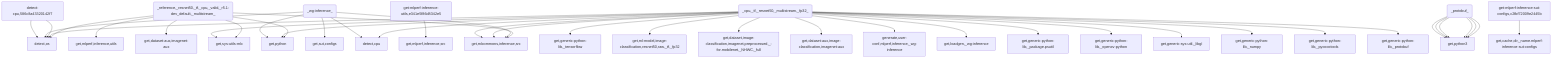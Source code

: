 graph TD
    app-mlperf-inference,d775cac873ee4231_(_reference,_resnet50,_tf,_cpu,_valid,_r5.1-dev_default,_multistream_) --> detect,os
    app-mlperf-inference,d775cac873ee4231_(_reference,_resnet50,_tf,_cpu,_valid,_r5.1-dev_default,_multistream_) --> get,sys-utils-mlc
    app-mlperf-inference,d775cac873ee4231_(_reference,_resnet50,_tf,_cpu,_valid,_r5.1-dev_default,_multistream_) --> get,python
    app-mlperf-inference,d775cac873ee4231_(_reference,_resnet50,_tf,_cpu,_valid,_r5.1-dev_default,_multistream_) --> get,mlcommons,inference,src
    get-mlperf-inference-utils,e341e5f86d8342e5 --> get,mlperf,inference,src
    app-mlperf-inference,d775cac873ee4231_(_reference,_resnet50,_tf,_cpu,_valid,_r5.1-dev_default,_multistream_) --> get,mlperf,inference,utils
    app-mlperf-inference,d775cac873ee4231_(_reference,_resnet50,_tf,_cpu,_valid,_r5.1-dev_default,_multistream_) --> get,dataset-aux,imagenet-aux
    app-mlperf-inference-mlcommons-python,ff149e9781fc4b65_(_cpu,_tf,_resnet50,_multistream,_fp32_) --> detect,os
    detect-cpu,586c8a43320142f7 --> detect,os
    app-mlperf-inference-mlcommons-python,ff149e9781fc4b65_(_cpu,_tf,_resnet50,_multistream,_fp32_) --> detect,cpu
    app-mlperf-inference-mlcommons-python,ff149e9781fc4b65_(_cpu,_tf,_resnet50,_multistream,_fp32_) --> get,sys-utils-mlc
    app-mlperf-inference-mlcommons-python,ff149e9781fc4b65_(_cpu,_tf,_resnet50,_multistream,_fp32_) --> get,python
    get-generic-python-lib,94b62a682bc44791_(_tensorflow_) --> get,python3
    app-mlperf-inference-mlcommons-python,ff149e9781fc4b65_(_cpu,_tf,_resnet50,_multistream,_fp32_) --> get,generic-python-lib,_tensorflow
    app-mlperf-inference-mlcommons-python,ff149e9781fc4b65_(_cpu,_tf,_resnet50,_multistream,_fp32_) --> get,ml-model,image-classification,resnet50,raw,_tf,_fp32
    app-mlperf-inference-mlcommons-python,ff149e9781fc4b65_(_cpu,_tf,_resnet50,_multistream,_fp32_) --> get,dataset,image-classification,imagenet,preprocessed,_-for.mobilenet,_NHWC,_full
    app-mlperf-inference-mlcommons-python,ff149e9781fc4b65_(_cpu,_tf,_resnet50,_multistream,_fp32_) --> get,dataset-aux,image-classification,imagenet-aux
    generate-mlperf-inference-user-conf,3af4475745964b93_(_wg-inference_) --> detect,os
    detect-cpu,586c8a43320142f7 --> detect,os
    generate-mlperf-inference-user-conf,3af4475745964b93_(_wg-inference_) --> detect,cpu
    generate-mlperf-inference-user-conf,3af4475745964b93_(_wg-inference_) --> get,python
    get-mlperf-inference-sut-configs,c2fbf72009e2445b --> get,cache,dir,_name.mlperf-inference-sut-configs
    generate-mlperf-inference-user-conf,3af4475745964b93_(_wg-inference_) --> get,sut,configs
    generate-mlperf-inference-user-conf,3af4475745964b93_(_wg-inference_) --> get,mlcommons,inference,src
    app-mlperf-inference-mlcommons-python,ff149e9781fc4b65_(_cpu,_tf,_resnet50,_multistream,_fp32_) --> generate,user-conf,mlperf,inference,_wg-inference
    app-mlperf-inference-mlcommons-python,ff149e9781fc4b65_(_cpu,_tf,_resnet50,_multistream,_fp32_) --> get,loadgen,_wg-inference
    app-mlperf-inference-mlcommons-python,ff149e9781fc4b65_(_cpu,_tf,_resnet50,_multistream,_fp32_) --> get,mlcommons,inference,src
    app-mlperf-inference-mlcommons-python,ff149e9781fc4b65_(_cpu,_tf,_resnet50,_multistream,_fp32_) --> get,mlcommons,inference,src
    get-generic-python-lib,94b62a682bc44791_(_package.psutil_) --> get,python3
    app-mlperf-inference-mlcommons-python,ff149e9781fc4b65_(_cpu,_tf,_resnet50,_multistream,_fp32_) --> get,generic-python-lib,_package.psutil
    get-generic-python-lib,94b62a682bc44791_(_opencv-python_) --> get,python3
    app-mlperf-inference-mlcommons-python,ff149e9781fc4b65_(_cpu,_tf,_resnet50,_multistream,_fp32_) --> get,generic-python-lib,_opencv-python
    app-mlperf-inference-mlcommons-python,ff149e9781fc4b65_(_cpu,_tf,_resnet50,_multistream,_fp32_) --> get,generic-sys-util,_libgl
    get-generic-python-lib,94b62a682bc44791_(_numpy_) --> get,python3
    app-mlperf-inference-mlcommons-python,ff149e9781fc4b65_(_cpu,_tf,_resnet50,_multistream,_fp32_) --> get,generic-python-lib,_numpy
    get-generic-python-lib,94b62a682bc44791_(_pycocotools_) --> get,python3
    app-mlperf-inference-mlcommons-python,ff149e9781fc4b65_(_cpu,_tf,_resnet50,_multistream,_fp32_) --> get,generic-python-lib,_pycocotools
    get-generic-python-lib,94b62a682bc44791_(_protobuf_) --> get,python3
    app-mlperf-inference-mlcommons-python,ff149e9781fc4b65_(_cpu,_tf,_resnet50,_multistream,_fp32_) --> get,generic-python-lib,_protobuf